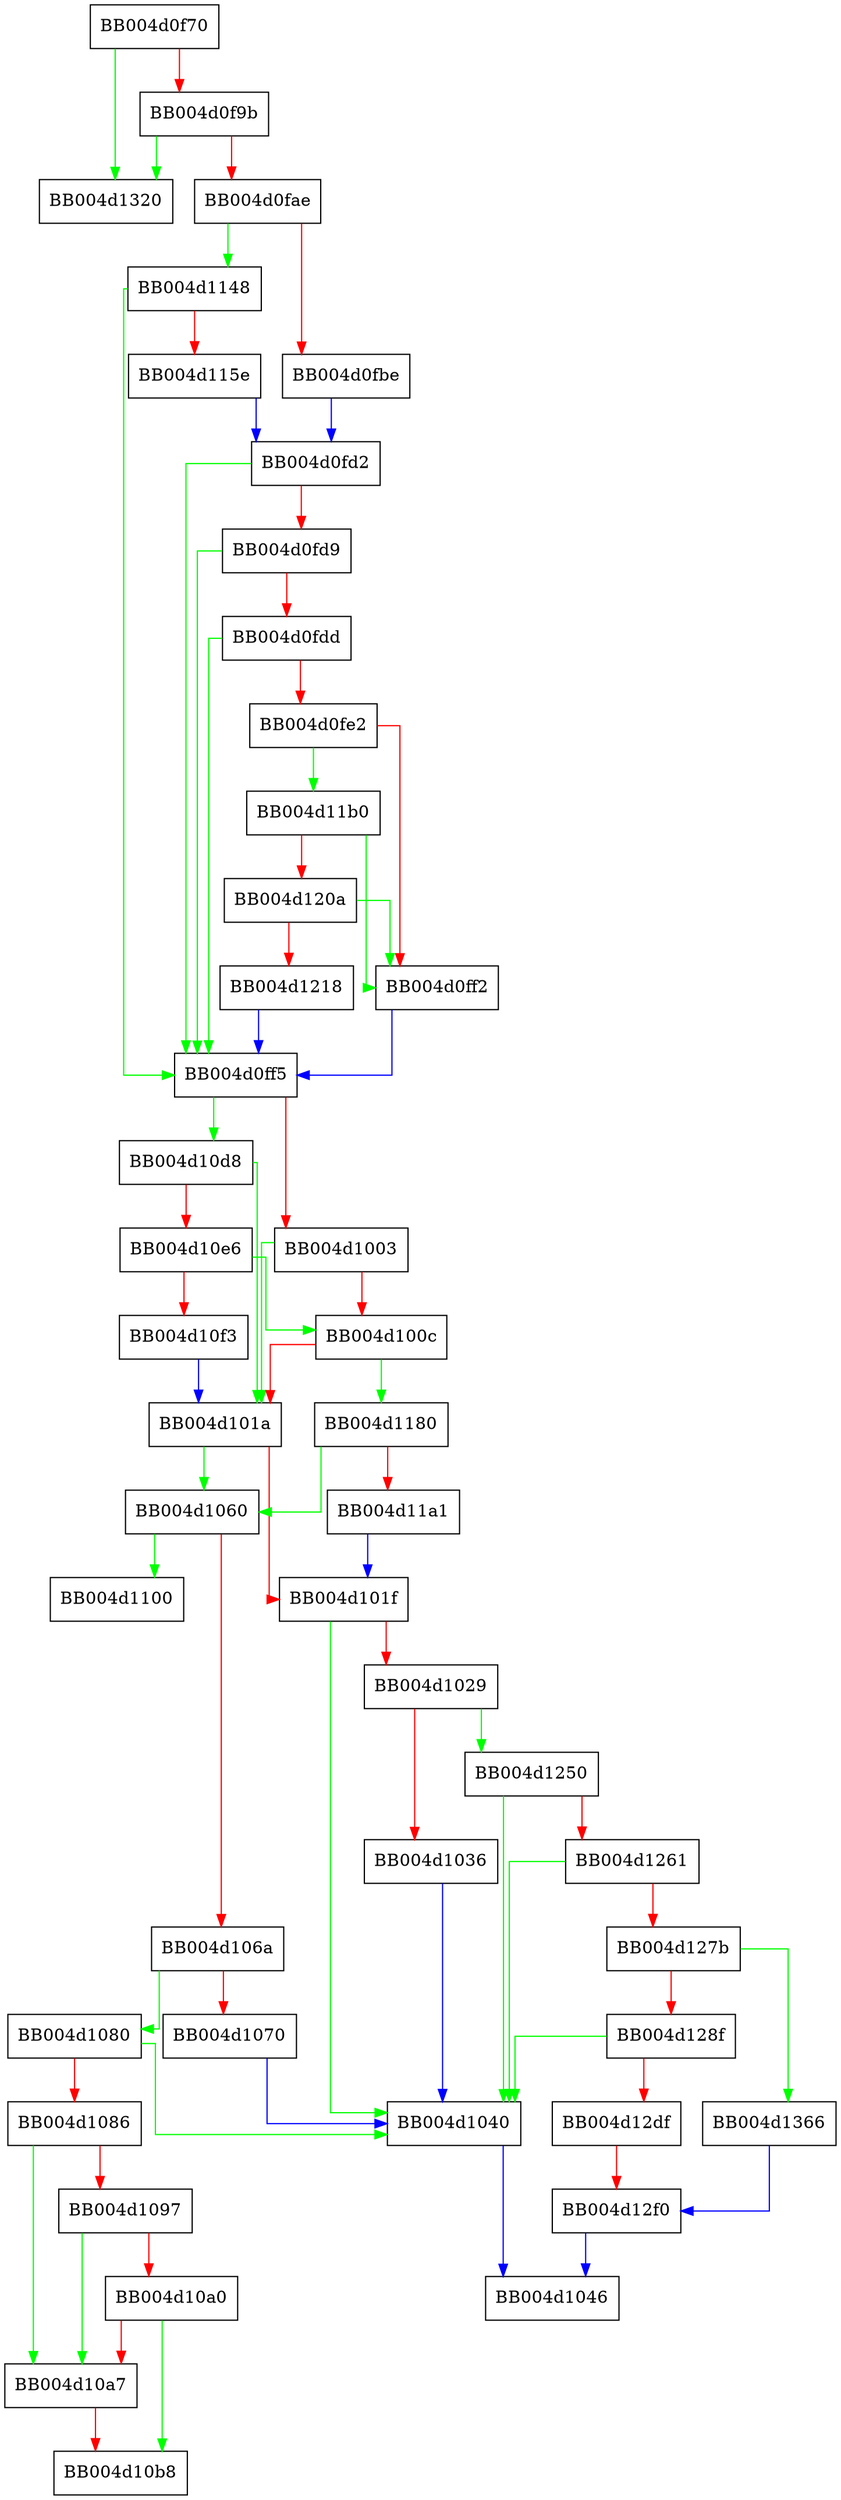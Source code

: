 digraph final_server_name {
  node [shape="box"];
  graph [splines=ortho];
  BB004d0f70 -> BB004d1320 [color="green"];
  BB004d0f70 -> BB004d0f9b [color="red"];
  BB004d0f9b -> BB004d1320 [color="green"];
  BB004d0f9b -> BB004d0fae [color="red"];
  BB004d0fae -> BB004d1148 [color="green"];
  BB004d0fae -> BB004d0fbe [color="red"];
  BB004d0fbe -> BB004d0fd2 [color="blue"];
  BB004d0fd2 -> BB004d0ff5 [color="green"];
  BB004d0fd2 -> BB004d0fd9 [color="red"];
  BB004d0fd9 -> BB004d0ff5 [color="green"];
  BB004d0fd9 -> BB004d0fdd [color="red"];
  BB004d0fdd -> BB004d0ff5 [color="green"];
  BB004d0fdd -> BB004d0fe2 [color="red"];
  BB004d0fe2 -> BB004d11b0 [color="green"];
  BB004d0fe2 -> BB004d0ff2 [color="red"];
  BB004d0ff2 -> BB004d0ff5 [color="blue"];
  BB004d0ff5 -> BB004d10d8 [color="green"];
  BB004d0ff5 -> BB004d1003 [color="red"];
  BB004d1003 -> BB004d101a [color="green"];
  BB004d1003 -> BB004d100c [color="red"];
  BB004d100c -> BB004d1180 [color="green"];
  BB004d100c -> BB004d101a [color="red"];
  BB004d101a -> BB004d1060 [color="green"];
  BB004d101a -> BB004d101f [color="red"];
  BB004d101f -> BB004d1040 [color="green"];
  BB004d101f -> BB004d1029 [color="red"];
  BB004d1029 -> BB004d1250 [color="green"];
  BB004d1029 -> BB004d1036 [color="red"];
  BB004d1036 -> BB004d1040 [color="blue"];
  BB004d1040 -> BB004d1046 [color="blue"];
  BB004d1060 -> BB004d1100 [color="green"];
  BB004d1060 -> BB004d106a [color="red"];
  BB004d106a -> BB004d1080 [color="green"];
  BB004d106a -> BB004d1070 [color="red"];
  BB004d1070 -> BB004d1040 [color="blue"];
  BB004d1080 -> BB004d1040 [color="green"];
  BB004d1080 -> BB004d1086 [color="red"];
  BB004d1086 -> BB004d10a7 [color="green"];
  BB004d1086 -> BB004d1097 [color="red"];
  BB004d1097 -> BB004d10a7 [color="green"];
  BB004d1097 -> BB004d10a0 [color="red"];
  BB004d10a0 -> BB004d10b8 [color="green"];
  BB004d10a0 -> BB004d10a7 [color="red"];
  BB004d10a7 -> BB004d10b8 [color="red"];
  BB004d10d8 -> BB004d101a [color="green"];
  BB004d10d8 -> BB004d10e6 [color="red"];
  BB004d10e6 -> BB004d100c [color="green"];
  BB004d10e6 -> BB004d10f3 [color="red"];
  BB004d10f3 -> BB004d101a [color="blue"];
  BB004d1148 -> BB004d0ff5 [color="green"];
  BB004d1148 -> BB004d115e [color="red"];
  BB004d115e -> BB004d0fd2 [color="blue"];
  BB004d1180 -> BB004d1060 [color="green"];
  BB004d1180 -> BB004d11a1 [color="red"];
  BB004d11a1 -> BB004d101f [color="blue"];
  BB004d11b0 -> BB004d0ff2 [color="green"];
  BB004d11b0 -> BB004d120a [color="red"];
  BB004d120a -> BB004d0ff2 [color="green"];
  BB004d120a -> BB004d1218 [color="red"];
  BB004d1218 -> BB004d0ff5 [color="blue"];
  BB004d1250 -> BB004d1040 [color="green"];
  BB004d1250 -> BB004d1261 [color="red"];
  BB004d1261 -> BB004d1040 [color="green"];
  BB004d1261 -> BB004d127b [color="red"];
  BB004d127b -> BB004d1366 [color="green"];
  BB004d127b -> BB004d128f [color="red"];
  BB004d128f -> BB004d1040 [color="green"];
  BB004d128f -> BB004d12df [color="red"];
  BB004d12df -> BB004d12f0 [color="red"];
  BB004d12f0 -> BB004d1046 [color="blue"];
  BB004d1366 -> BB004d12f0 [color="blue"];
}